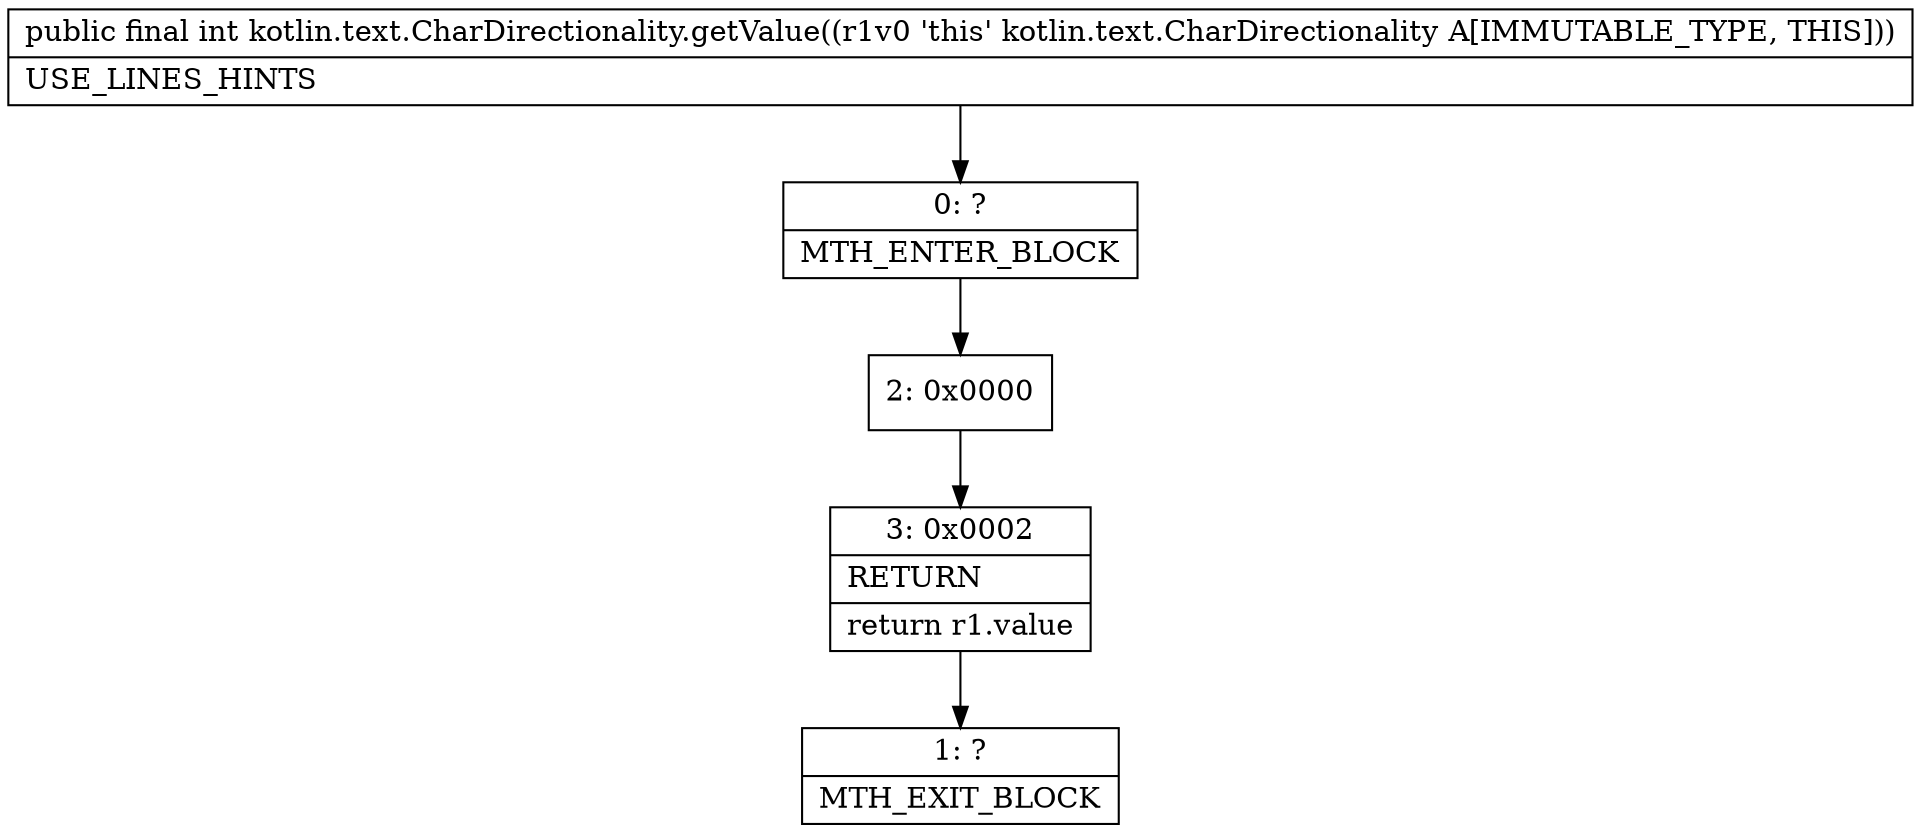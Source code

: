 digraph "CFG forkotlin.text.CharDirectionality.getValue()I" {
Node_0 [shape=record,label="{0\:\ ?|MTH_ENTER_BLOCK\l}"];
Node_2 [shape=record,label="{2\:\ 0x0000}"];
Node_3 [shape=record,label="{3\:\ 0x0002|RETURN\l|return r1.value\l}"];
Node_1 [shape=record,label="{1\:\ ?|MTH_EXIT_BLOCK\l}"];
MethodNode[shape=record,label="{public final int kotlin.text.CharDirectionality.getValue((r1v0 'this' kotlin.text.CharDirectionality A[IMMUTABLE_TYPE, THIS]))  | USE_LINES_HINTS\l}"];
MethodNode -> Node_0;Node_0 -> Node_2;
Node_2 -> Node_3;
Node_3 -> Node_1;
}

